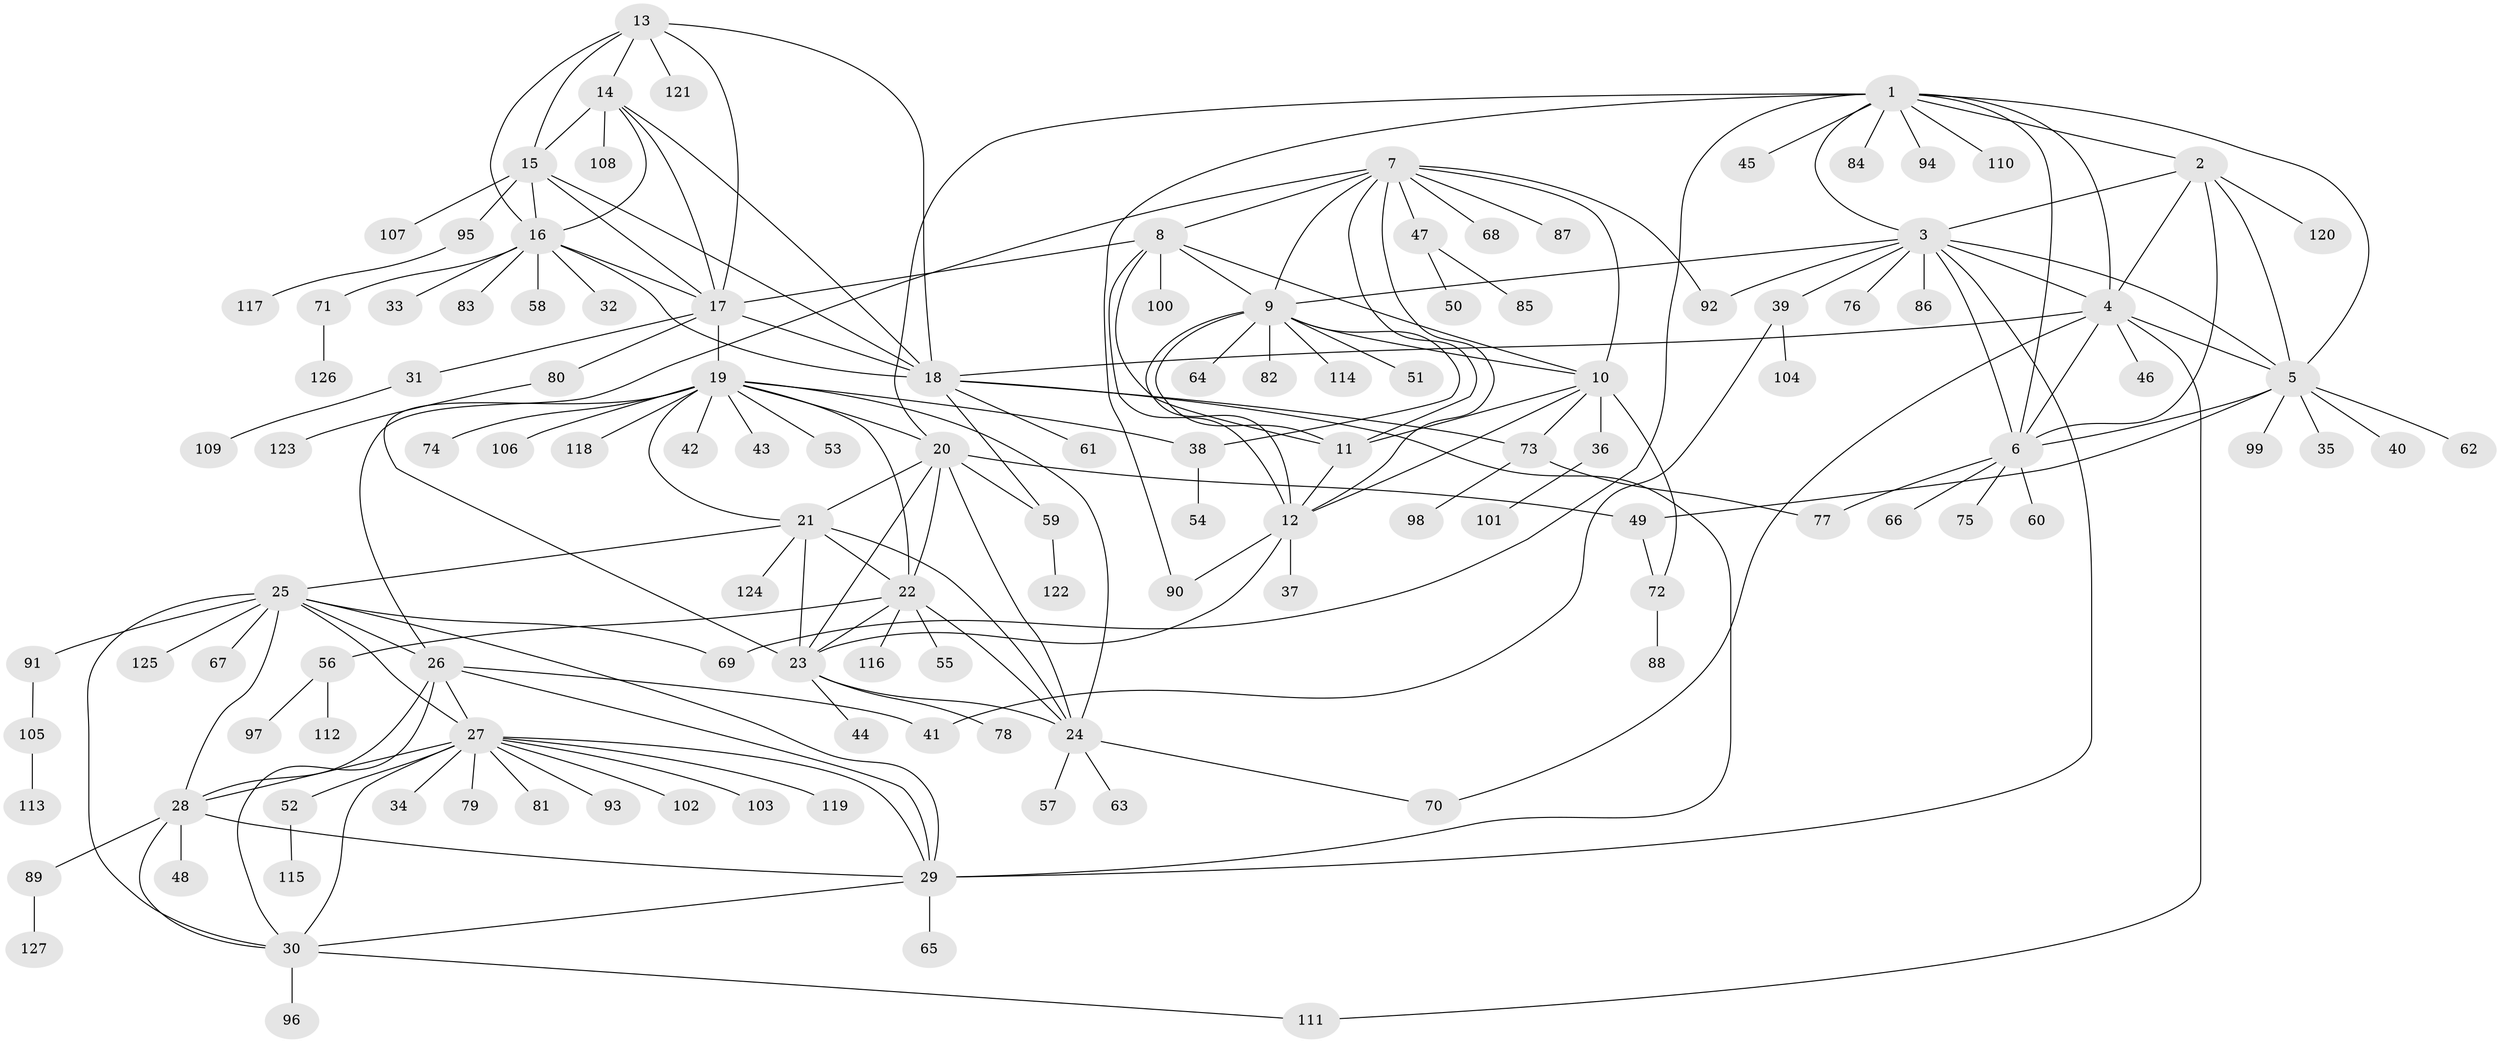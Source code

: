 // Generated by graph-tools (version 1.1) at 2025/02/03/09/25 03:02:40]
// undirected, 127 vertices, 194 edges
graph export_dot {
graph [start="1"]
  node [color=gray90,style=filled];
  1;
  2;
  3;
  4;
  5;
  6;
  7;
  8;
  9;
  10;
  11;
  12;
  13;
  14;
  15;
  16;
  17;
  18;
  19;
  20;
  21;
  22;
  23;
  24;
  25;
  26;
  27;
  28;
  29;
  30;
  31;
  32;
  33;
  34;
  35;
  36;
  37;
  38;
  39;
  40;
  41;
  42;
  43;
  44;
  45;
  46;
  47;
  48;
  49;
  50;
  51;
  52;
  53;
  54;
  55;
  56;
  57;
  58;
  59;
  60;
  61;
  62;
  63;
  64;
  65;
  66;
  67;
  68;
  69;
  70;
  71;
  72;
  73;
  74;
  75;
  76;
  77;
  78;
  79;
  80;
  81;
  82;
  83;
  84;
  85;
  86;
  87;
  88;
  89;
  90;
  91;
  92;
  93;
  94;
  95;
  96;
  97;
  98;
  99;
  100;
  101;
  102;
  103;
  104;
  105;
  106;
  107;
  108;
  109;
  110;
  111;
  112;
  113;
  114;
  115;
  116;
  117;
  118;
  119;
  120;
  121;
  122;
  123;
  124;
  125;
  126;
  127;
  1 -- 2;
  1 -- 3;
  1 -- 4;
  1 -- 5;
  1 -- 6;
  1 -- 20;
  1 -- 45;
  1 -- 69;
  1 -- 84;
  1 -- 90;
  1 -- 94;
  1 -- 110;
  2 -- 3;
  2 -- 4;
  2 -- 5;
  2 -- 6;
  2 -- 120;
  3 -- 4;
  3 -- 5;
  3 -- 6;
  3 -- 9;
  3 -- 29;
  3 -- 39;
  3 -- 76;
  3 -- 86;
  3 -- 92;
  4 -- 5;
  4 -- 6;
  4 -- 18;
  4 -- 46;
  4 -- 70;
  4 -- 111;
  5 -- 6;
  5 -- 35;
  5 -- 40;
  5 -- 49;
  5 -- 62;
  5 -- 99;
  6 -- 60;
  6 -- 66;
  6 -- 75;
  6 -- 77;
  7 -- 8;
  7 -- 9;
  7 -- 10;
  7 -- 11;
  7 -- 12;
  7 -- 26;
  7 -- 47;
  7 -- 68;
  7 -- 87;
  7 -- 92;
  8 -- 9;
  8 -- 10;
  8 -- 11;
  8 -- 12;
  8 -- 17;
  8 -- 100;
  9 -- 10;
  9 -- 11;
  9 -- 12;
  9 -- 38;
  9 -- 51;
  9 -- 64;
  9 -- 82;
  9 -- 114;
  10 -- 11;
  10 -- 12;
  10 -- 36;
  10 -- 72;
  10 -- 73;
  11 -- 12;
  12 -- 23;
  12 -- 37;
  12 -- 90;
  13 -- 14;
  13 -- 15;
  13 -- 16;
  13 -- 17;
  13 -- 18;
  13 -- 121;
  14 -- 15;
  14 -- 16;
  14 -- 17;
  14 -- 18;
  14 -- 108;
  15 -- 16;
  15 -- 17;
  15 -- 18;
  15 -- 95;
  15 -- 107;
  16 -- 17;
  16 -- 18;
  16 -- 32;
  16 -- 33;
  16 -- 58;
  16 -- 71;
  16 -- 83;
  17 -- 18;
  17 -- 19;
  17 -- 31;
  17 -- 80;
  18 -- 29;
  18 -- 59;
  18 -- 61;
  18 -- 73;
  19 -- 20;
  19 -- 21;
  19 -- 22;
  19 -- 23;
  19 -- 24;
  19 -- 38;
  19 -- 42;
  19 -- 43;
  19 -- 53;
  19 -- 74;
  19 -- 106;
  19 -- 118;
  20 -- 21;
  20 -- 22;
  20 -- 23;
  20 -- 24;
  20 -- 49;
  20 -- 59;
  21 -- 22;
  21 -- 23;
  21 -- 24;
  21 -- 25;
  21 -- 124;
  22 -- 23;
  22 -- 24;
  22 -- 55;
  22 -- 56;
  22 -- 116;
  23 -- 24;
  23 -- 44;
  23 -- 78;
  24 -- 57;
  24 -- 63;
  24 -- 70;
  25 -- 26;
  25 -- 27;
  25 -- 28;
  25 -- 29;
  25 -- 30;
  25 -- 67;
  25 -- 69;
  25 -- 91;
  25 -- 125;
  26 -- 27;
  26 -- 28;
  26 -- 29;
  26 -- 30;
  26 -- 41;
  27 -- 28;
  27 -- 29;
  27 -- 30;
  27 -- 34;
  27 -- 52;
  27 -- 79;
  27 -- 81;
  27 -- 93;
  27 -- 102;
  27 -- 103;
  27 -- 119;
  28 -- 29;
  28 -- 30;
  28 -- 48;
  28 -- 89;
  29 -- 30;
  29 -- 65;
  30 -- 96;
  30 -- 111;
  31 -- 109;
  36 -- 101;
  38 -- 54;
  39 -- 41;
  39 -- 104;
  47 -- 50;
  47 -- 85;
  49 -- 72;
  52 -- 115;
  56 -- 97;
  56 -- 112;
  59 -- 122;
  71 -- 126;
  72 -- 88;
  73 -- 77;
  73 -- 98;
  80 -- 123;
  89 -- 127;
  91 -- 105;
  95 -- 117;
  105 -- 113;
}
